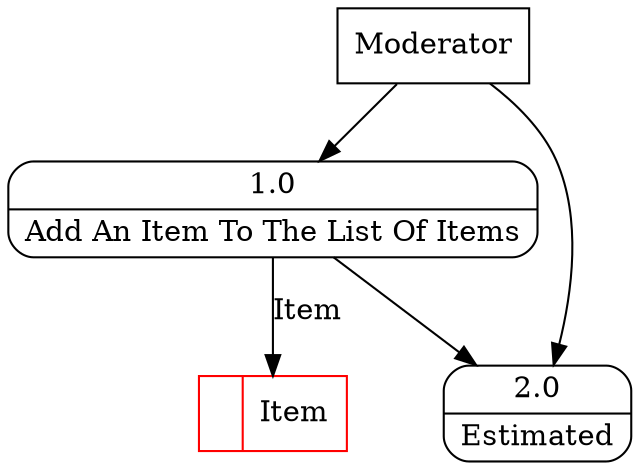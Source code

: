digraph dfd2{ 
node[shape=record]
200 [label="<f0>  |<f1> Item " color=red];
201 [label="Moderator" shape=box];
202 [label="{<f0> 1.0|<f1> Add An Item To The List Of Items }" shape=Mrecord];
203 [label="{<f0> 2.0|<f1> Estimated }" shape=Mrecord];
201 -> 202
201 -> 203
202 -> 203
202 -> 200 [label="Item"]
}